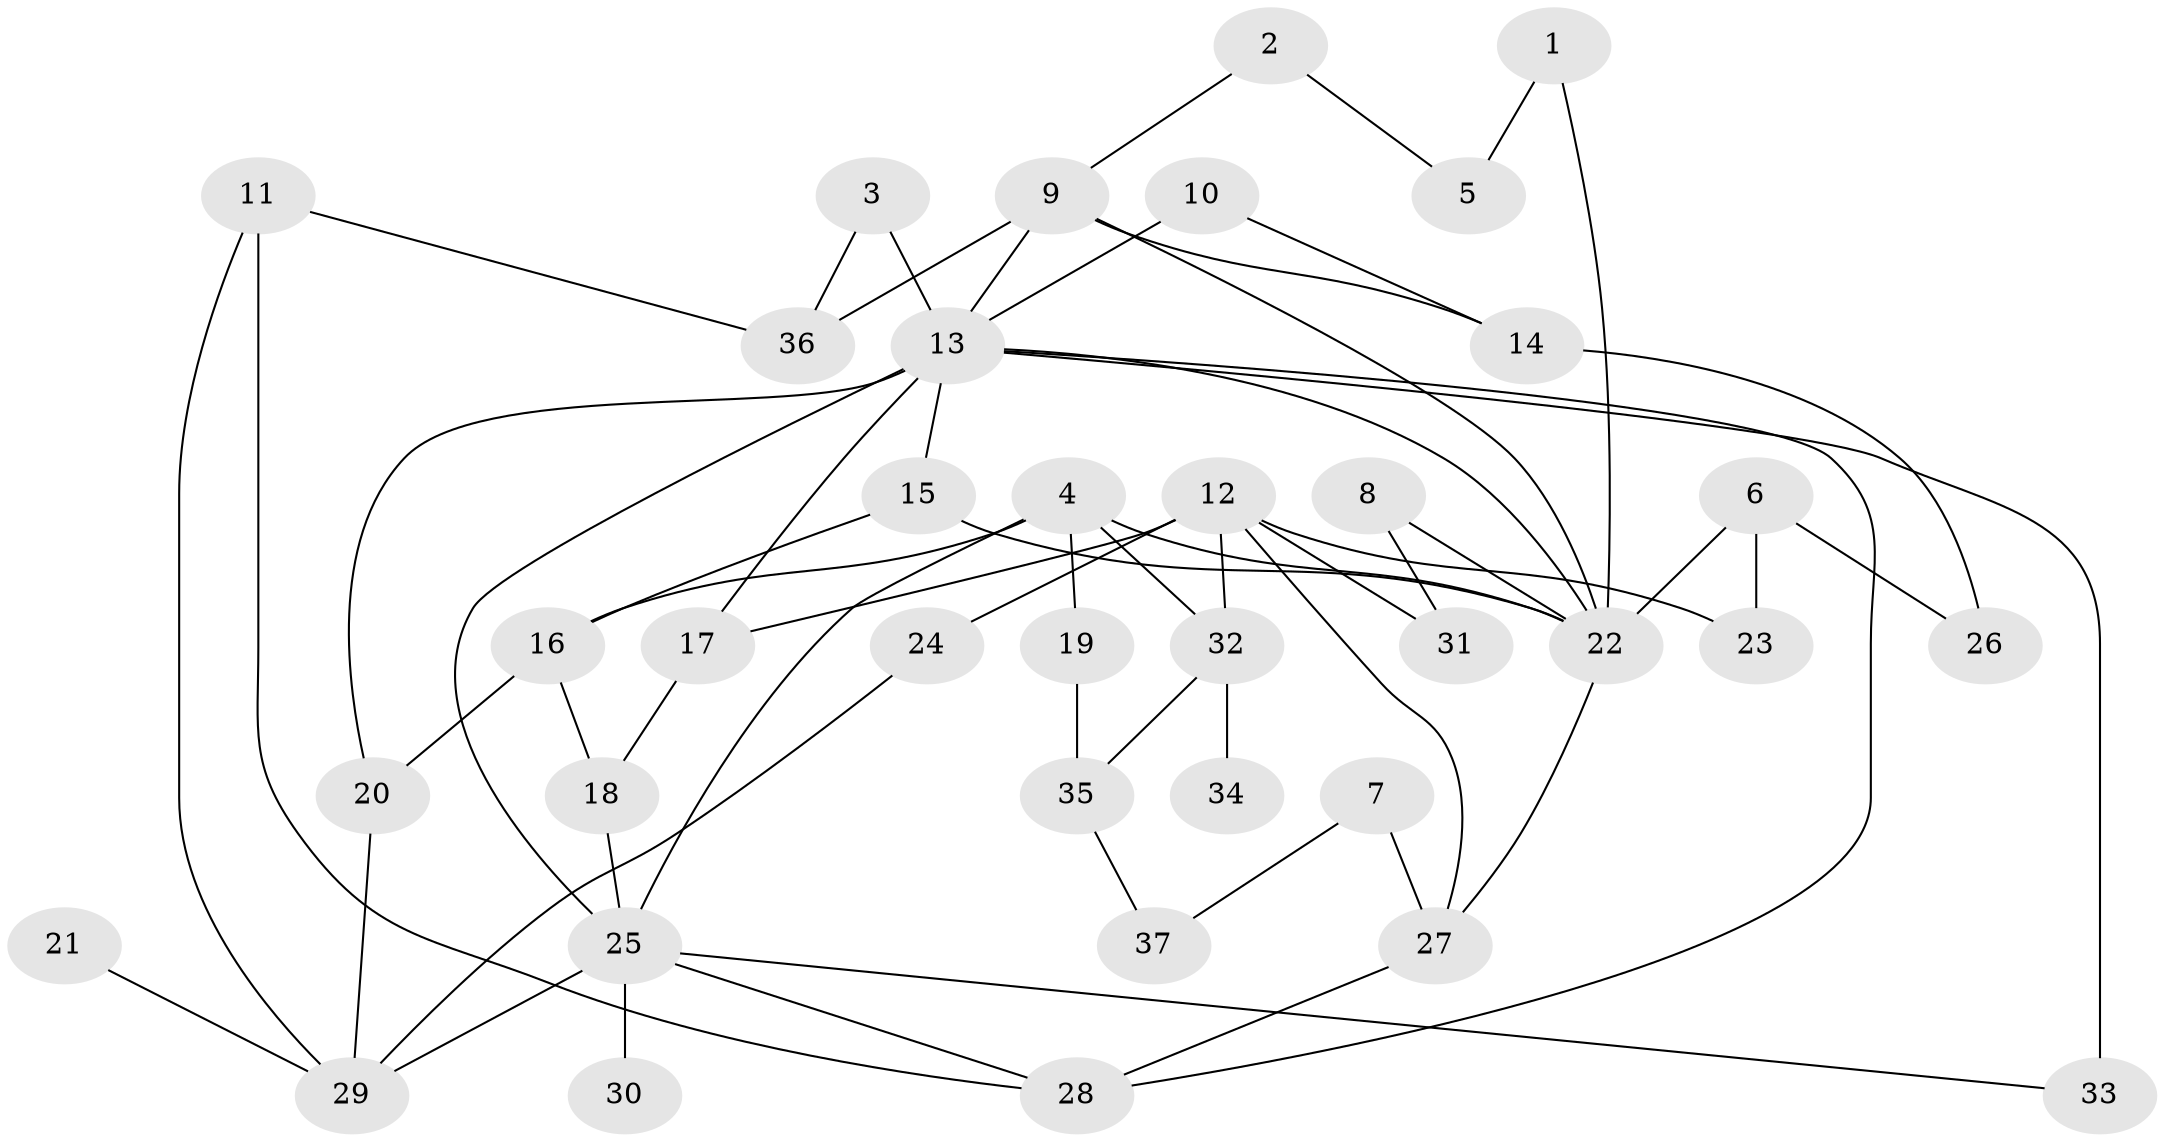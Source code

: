 // original degree distribution, {4: 0.0945945945945946, 9: 0.02702702702702703, 10: 0.013513513513513514, 2: 0.35135135135135137, 5: 0.12162162162162163, 3: 0.21621621621621623, 1: 0.17567567567567569}
// Generated by graph-tools (version 1.1) at 2025/01/03/09/25 03:01:09]
// undirected, 37 vertices, 60 edges
graph export_dot {
graph [start="1"]
  node [color=gray90,style=filled];
  1;
  2;
  3;
  4;
  5;
  6;
  7;
  8;
  9;
  10;
  11;
  12;
  13;
  14;
  15;
  16;
  17;
  18;
  19;
  20;
  21;
  22;
  23;
  24;
  25;
  26;
  27;
  28;
  29;
  30;
  31;
  32;
  33;
  34;
  35;
  36;
  37;
  1 -- 5 [weight=1.0];
  1 -- 22 [weight=1.0];
  2 -- 5 [weight=1.0];
  2 -- 9 [weight=1.0];
  3 -- 13 [weight=1.0];
  3 -- 36 [weight=1.0];
  4 -- 16 [weight=1.0];
  4 -- 19 [weight=1.0];
  4 -- 22 [weight=1.0];
  4 -- 25 [weight=1.0];
  4 -- 32 [weight=1.0];
  6 -- 22 [weight=1.0];
  6 -- 23 [weight=1.0];
  6 -- 26 [weight=1.0];
  7 -- 27 [weight=1.0];
  7 -- 37 [weight=1.0];
  8 -- 22 [weight=1.0];
  8 -- 31 [weight=1.0];
  9 -- 13 [weight=1.0];
  9 -- 14 [weight=1.0];
  9 -- 22 [weight=1.0];
  9 -- 36 [weight=1.0];
  10 -- 13 [weight=2.0];
  10 -- 14 [weight=1.0];
  11 -- 28 [weight=1.0];
  11 -- 29 [weight=1.0];
  11 -- 36 [weight=1.0];
  12 -- 17 [weight=1.0];
  12 -- 23 [weight=1.0];
  12 -- 24 [weight=2.0];
  12 -- 27 [weight=1.0];
  12 -- 31 [weight=2.0];
  12 -- 32 [weight=1.0];
  13 -- 15 [weight=1.0];
  13 -- 17 [weight=2.0];
  13 -- 20 [weight=3.0];
  13 -- 22 [weight=1.0];
  13 -- 25 [weight=1.0];
  13 -- 28 [weight=1.0];
  13 -- 33 [weight=2.0];
  14 -- 26 [weight=1.0];
  15 -- 16 [weight=1.0];
  15 -- 22 [weight=1.0];
  16 -- 18 [weight=1.0];
  16 -- 20 [weight=1.0];
  17 -- 18 [weight=1.0];
  18 -- 25 [weight=2.0];
  19 -- 35 [weight=1.0];
  20 -- 29 [weight=1.0];
  21 -- 29 [weight=1.0];
  22 -- 27 [weight=1.0];
  24 -- 29 [weight=1.0];
  25 -- 28 [weight=1.0];
  25 -- 29 [weight=1.0];
  25 -- 30 [weight=1.0];
  25 -- 33 [weight=1.0];
  27 -- 28 [weight=1.0];
  32 -- 34 [weight=2.0];
  32 -- 35 [weight=2.0];
  35 -- 37 [weight=1.0];
}
